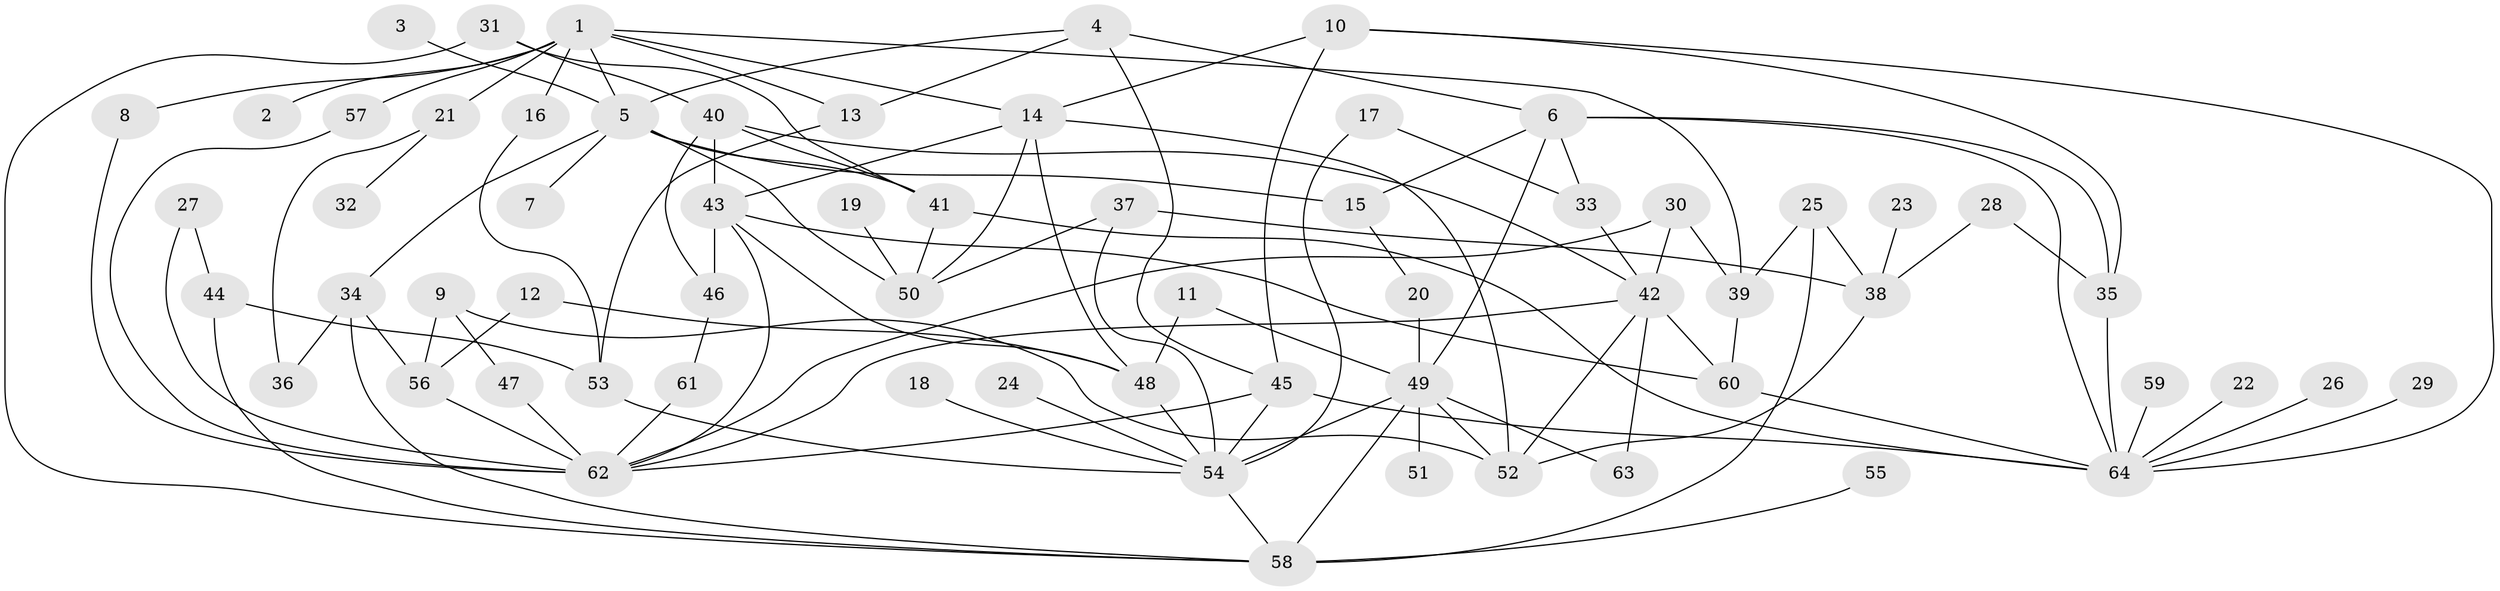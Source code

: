 // original degree distribution, {7: 0.015748031496062992, 6: 0.05511811023622047, 5: 0.08661417322834646, 1: 0.25196850393700787, 4: 0.13385826771653545, 8: 0.007874015748031496, 3: 0.1968503937007874, 2: 0.25196850393700787}
// Generated by graph-tools (version 1.1) at 2025/49/03/09/25 03:49:22]
// undirected, 64 vertices, 113 edges
graph export_dot {
graph [start="1"]
  node [color=gray90,style=filled];
  1;
  2;
  3;
  4;
  5;
  6;
  7;
  8;
  9;
  10;
  11;
  12;
  13;
  14;
  15;
  16;
  17;
  18;
  19;
  20;
  21;
  22;
  23;
  24;
  25;
  26;
  27;
  28;
  29;
  30;
  31;
  32;
  33;
  34;
  35;
  36;
  37;
  38;
  39;
  40;
  41;
  42;
  43;
  44;
  45;
  46;
  47;
  48;
  49;
  50;
  51;
  52;
  53;
  54;
  55;
  56;
  57;
  58;
  59;
  60;
  61;
  62;
  63;
  64;
  1 -- 2 [weight=1.0];
  1 -- 5 [weight=1.0];
  1 -- 8 [weight=1.0];
  1 -- 13 [weight=1.0];
  1 -- 14 [weight=1.0];
  1 -- 16 [weight=1.0];
  1 -- 21 [weight=2.0];
  1 -- 39 [weight=1.0];
  1 -- 57 [weight=1.0];
  3 -- 5 [weight=1.0];
  4 -- 5 [weight=1.0];
  4 -- 6 [weight=1.0];
  4 -- 13 [weight=1.0];
  4 -- 45 [weight=1.0];
  5 -- 7 [weight=1.0];
  5 -- 15 [weight=1.0];
  5 -- 34 [weight=1.0];
  5 -- 41 [weight=1.0];
  5 -- 50 [weight=1.0];
  6 -- 15 [weight=1.0];
  6 -- 33 [weight=1.0];
  6 -- 35 [weight=1.0];
  6 -- 49 [weight=1.0];
  6 -- 64 [weight=1.0];
  8 -- 62 [weight=1.0];
  9 -- 47 [weight=1.0];
  9 -- 52 [weight=1.0];
  9 -- 56 [weight=1.0];
  10 -- 14 [weight=1.0];
  10 -- 35 [weight=1.0];
  10 -- 45 [weight=1.0];
  10 -- 64 [weight=1.0];
  11 -- 48 [weight=1.0];
  11 -- 49 [weight=1.0];
  12 -- 48 [weight=1.0];
  12 -- 56 [weight=1.0];
  13 -- 53 [weight=1.0];
  14 -- 43 [weight=1.0];
  14 -- 48 [weight=1.0];
  14 -- 50 [weight=1.0];
  14 -- 52 [weight=1.0];
  15 -- 20 [weight=1.0];
  16 -- 53 [weight=1.0];
  17 -- 33 [weight=1.0];
  17 -- 54 [weight=1.0];
  18 -- 54 [weight=1.0];
  19 -- 50 [weight=1.0];
  20 -- 49 [weight=1.0];
  21 -- 32 [weight=1.0];
  21 -- 36 [weight=1.0];
  22 -- 64 [weight=1.0];
  23 -- 38 [weight=1.0];
  24 -- 54 [weight=1.0];
  25 -- 38 [weight=1.0];
  25 -- 39 [weight=1.0];
  25 -- 58 [weight=1.0];
  26 -- 64 [weight=1.0];
  27 -- 44 [weight=1.0];
  27 -- 62 [weight=1.0];
  28 -- 35 [weight=1.0];
  28 -- 38 [weight=1.0];
  29 -- 64 [weight=1.0];
  30 -- 39 [weight=1.0];
  30 -- 42 [weight=1.0];
  30 -- 62 [weight=1.0];
  31 -- 40 [weight=1.0];
  31 -- 41 [weight=1.0];
  31 -- 58 [weight=1.0];
  33 -- 42 [weight=1.0];
  34 -- 36 [weight=1.0];
  34 -- 56 [weight=1.0];
  34 -- 58 [weight=1.0];
  35 -- 64 [weight=1.0];
  37 -- 38 [weight=1.0];
  37 -- 50 [weight=1.0];
  37 -- 54 [weight=1.0];
  38 -- 52 [weight=1.0];
  39 -- 60 [weight=1.0];
  40 -- 41 [weight=1.0];
  40 -- 42 [weight=1.0];
  40 -- 43 [weight=1.0];
  40 -- 46 [weight=1.0];
  41 -- 50 [weight=1.0];
  41 -- 64 [weight=1.0];
  42 -- 52 [weight=1.0];
  42 -- 60 [weight=1.0];
  42 -- 62 [weight=1.0];
  42 -- 63 [weight=1.0];
  43 -- 46 [weight=1.0];
  43 -- 48 [weight=1.0];
  43 -- 60 [weight=1.0];
  43 -- 62 [weight=1.0];
  44 -- 53 [weight=2.0];
  44 -- 58 [weight=1.0];
  45 -- 54 [weight=1.0];
  45 -- 62 [weight=1.0];
  45 -- 64 [weight=1.0];
  46 -- 61 [weight=1.0];
  47 -- 62 [weight=1.0];
  48 -- 54 [weight=1.0];
  49 -- 51 [weight=1.0];
  49 -- 52 [weight=1.0];
  49 -- 54 [weight=1.0];
  49 -- 58 [weight=2.0];
  49 -- 63 [weight=1.0];
  53 -- 54 [weight=1.0];
  54 -- 58 [weight=1.0];
  55 -- 58 [weight=1.0];
  56 -- 62 [weight=1.0];
  57 -- 62 [weight=1.0];
  59 -- 64 [weight=1.0];
  60 -- 64 [weight=1.0];
  61 -- 62 [weight=1.0];
}
